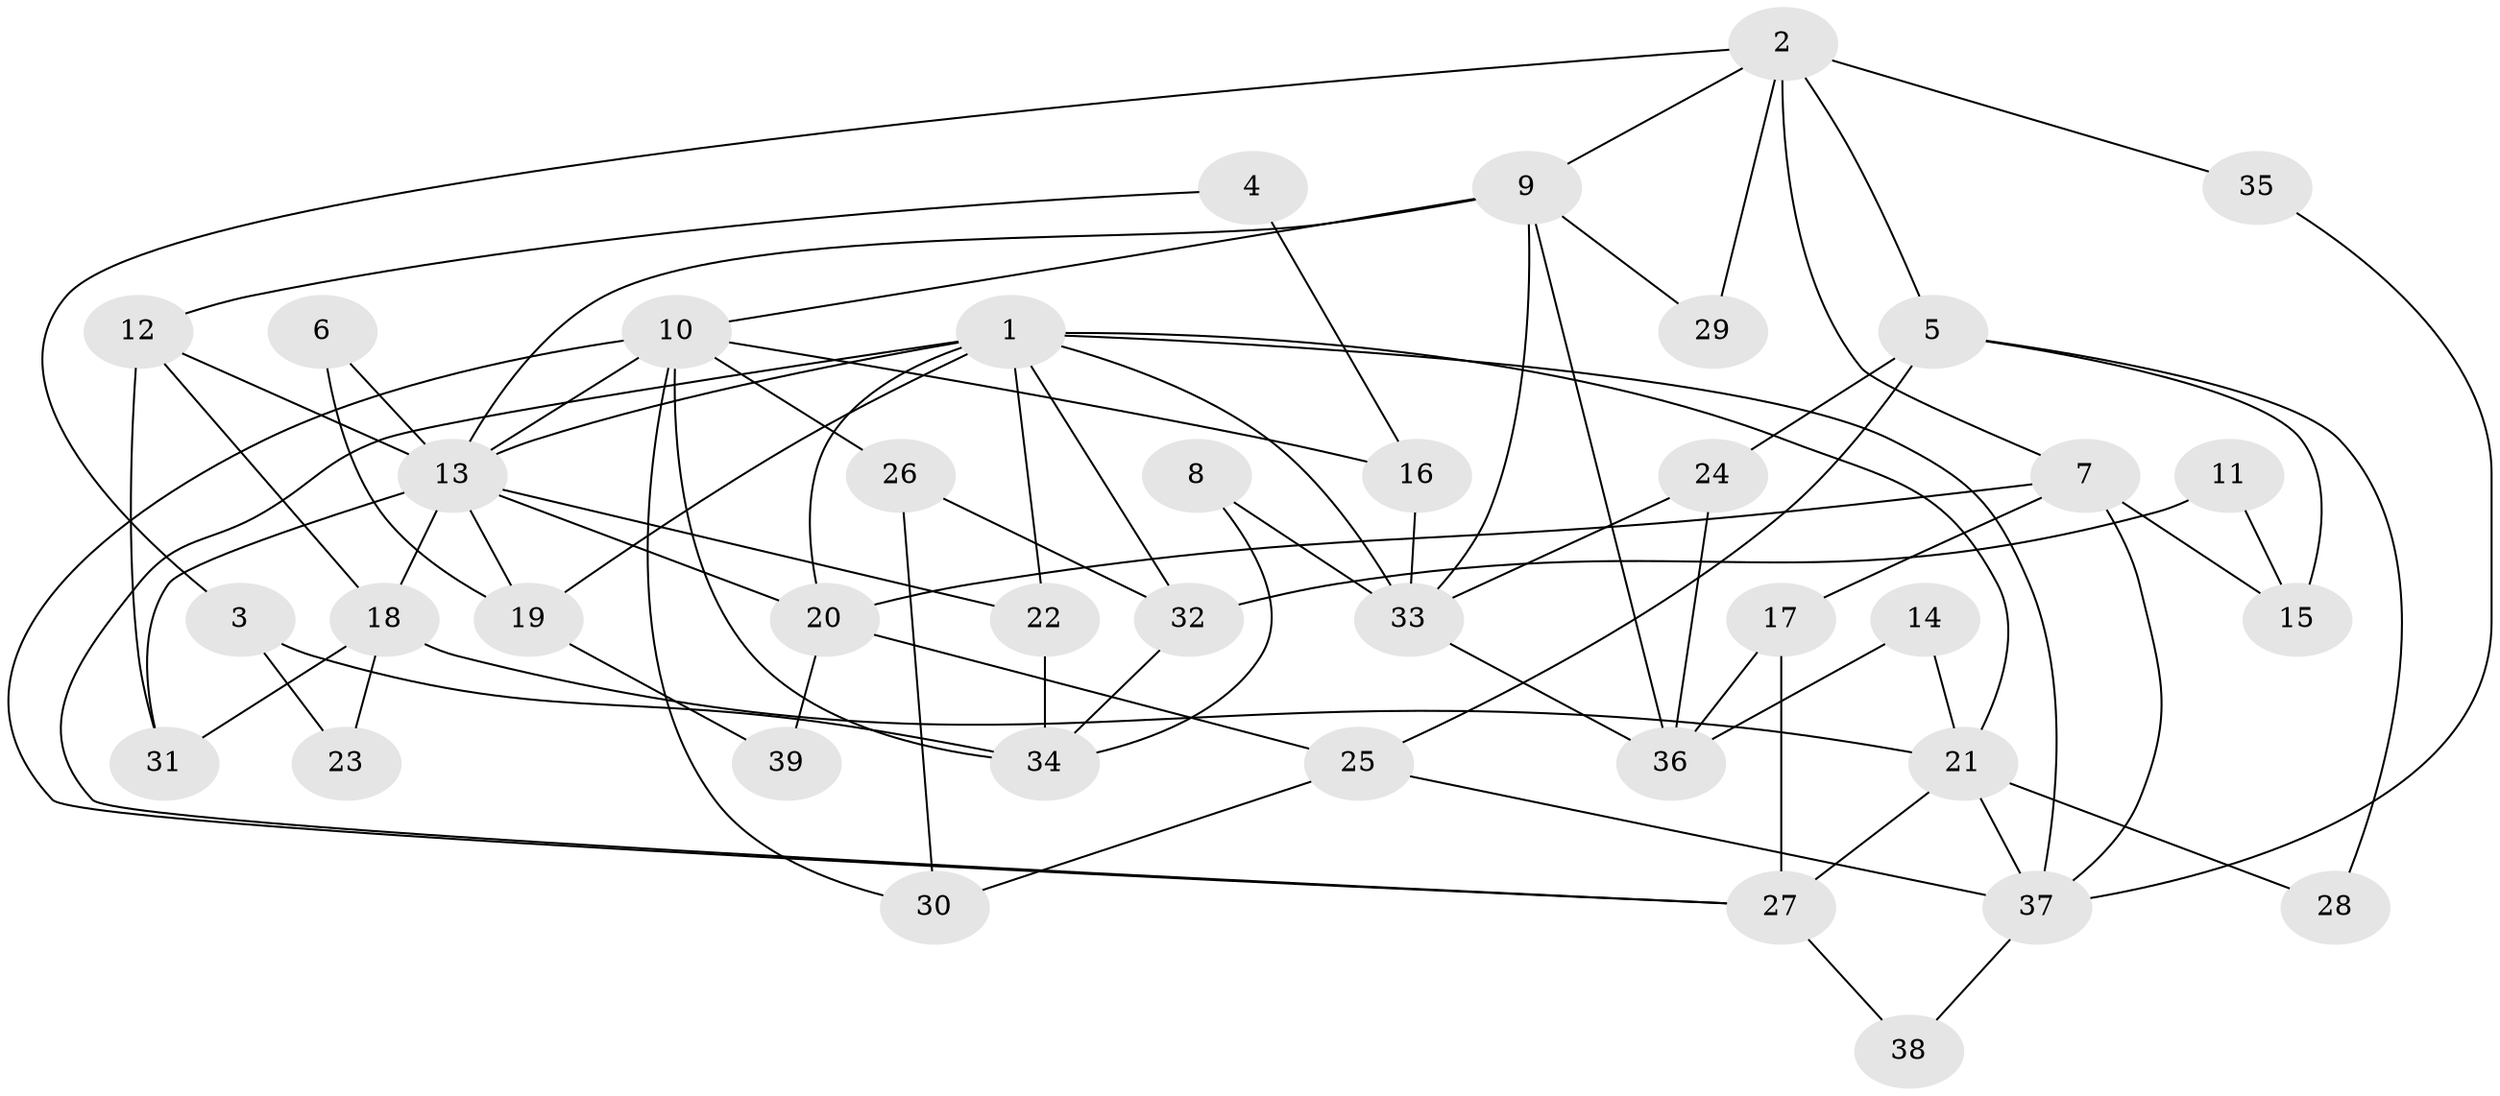 // original degree distribution, {4: 0.21818181818181817, 6: 0.12727272727272726, 2: 0.18181818181818182, 5: 0.18181818181818182, 3: 0.23636363636363636, 7: 0.05454545454545454}
// Generated by graph-tools (version 1.1) at 2025/50/03/04/25 22:50:58]
// undirected, 39 vertices, 78 edges
graph export_dot {
  node [color=gray90,style=filled];
  1;
  2;
  3;
  4;
  5;
  6;
  7;
  8;
  9;
  10;
  11;
  12;
  13;
  14;
  15;
  16;
  17;
  18;
  19;
  20;
  21;
  22;
  23;
  24;
  25;
  26;
  27;
  28;
  29;
  30;
  31;
  32;
  33;
  34;
  35;
  36;
  37;
  38;
  39;
  1 -- 13 [weight=1.0];
  1 -- 19 [weight=1.0];
  1 -- 20 [weight=1.0];
  1 -- 21 [weight=1.0];
  1 -- 22 [weight=1.0];
  1 -- 27 [weight=1.0];
  1 -- 32 [weight=1.0];
  1 -- 33 [weight=1.0];
  1 -- 37 [weight=1.0];
  2 -- 3 [weight=1.0];
  2 -- 5 [weight=1.0];
  2 -- 7 [weight=1.0];
  2 -- 9 [weight=1.0];
  2 -- 29 [weight=1.0];
  2 -- 35 [weight=1.0];
  3 -- 23 [weight=1.0];
  3 -- 34 [weight=1.0];
  4 -- 12 [weight=1.0];
  4 -- 16 [weight=1.0];
  5 -- 15 [weight=1.0];
  5 -- 24 [weight=1.0];
  5 -- 25 [weight=1.0];
  5 -- 28 [weight=1.0];
  6 -- 13 [weight=1.0];
  6 -- 19 [weight=1.0];
  7 -- 15 [weight=1.0];
  7 -- 17 [weight=1.0];
  7 -- 20 [weight=1.0];
  7 -- 37 [weight=1.0];
  8 -- 33 [weight=1.0];
  8 -- 34 [weight=1.0];
  9 -- 10 [weight=2.0];
  9 -- 13 [weight=1.0];
  9 -- 29 [weight=1.0];
  9 -- 33 [weight=1.0];
  9 -- 36 [weight=1.0];
  10 -- 13 [weight=3.0];
  10 -- 16 [weight=1.0];
  10 -- 26 [weight=1.0];
  10 -- 27 [weight=1.0];
  10 -- 30 [weight=1.0];
  10 -- 34 [weight=1.0];
  11 -- 15 [weight=1.0];
  11 -- 32 [weight=1.0];
  12 -- 13 [weight=1.0];
  12 -- 18 [weight=1.0];
  12 -- 31 [weight=1.0];
  13 -- 18 [weight=1.0];
  13 -- 19 [weight=1.0];
  13 -- 20 [weight=1.0];
  13 -- 22 [weight=1.0];
  13 -- 31 [weight=1.0];
  14 -- 21 [weight=1.0];
  14 -- 36 [weight=1.0];
  16 -- 33 [weight=1.0];
  17 -- 27 [weight=1.0];
  17 -- 36 [weight=1.0];
  18 -- 21 [weight=1.0];
  18 -- 23 [weight=1.0];
  18 -- 31 [weight=1.0];
  19 -- 39 [weight=1.0];
  20 -- 25 [weight=1.0];
  20 -- 39 [weight=1.0];
  21 -- 27 [weight=1.0];
  21 -- 28 [weight=1.0];
  21 -- 37 [weight=1.0];
  22 -- 34 [weight=1.0];
  24 -- 33 [weight=1.0];
  24 -- 36 [weight=1.0];
  25 -- 30 [weight=1.0];
  25 -- 37 [weight=1.0];
  26 -- 30 [weight=1.0];
  26 -- 32 [weight=1.0];
  27 -- 38 [weight=1.0];
  32 -- 34 [weight=1.0];
  33 -- 36 [weight=1.0];
  35 -- 37 [weight=1.0];
  37 -- 38 [weight=1.0];
}
